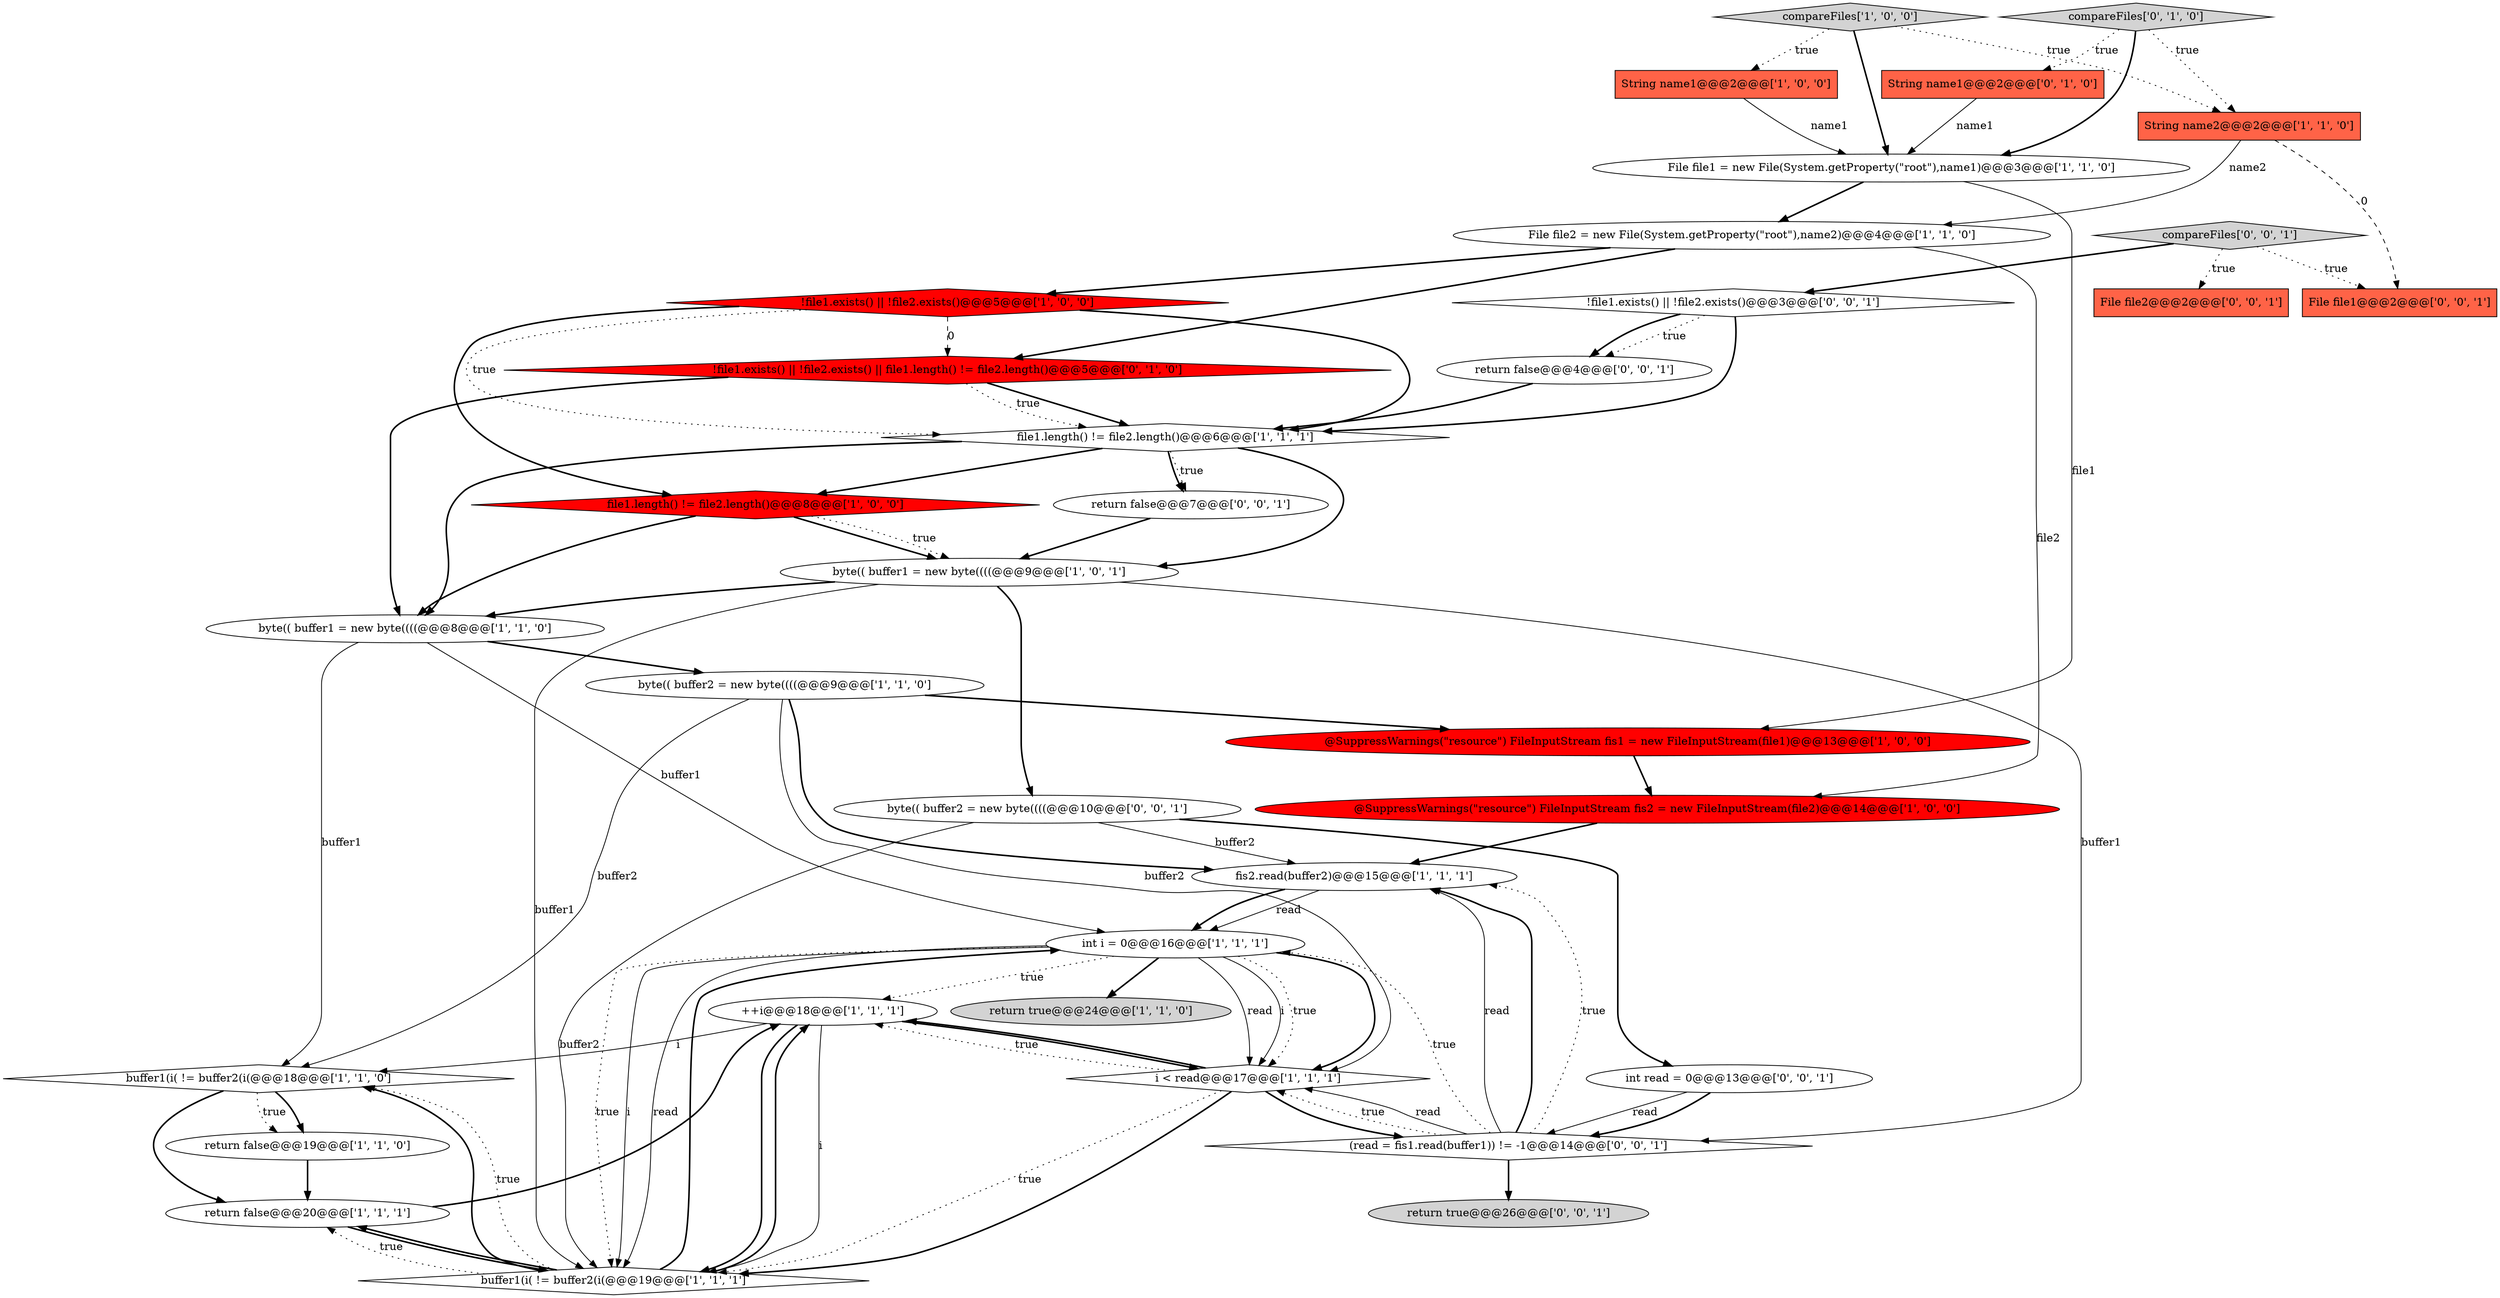digraph {
2 [style = filled, label = "@SuppressWarnings(\"resource\") FileInputStream fis2 = new FileInputStream(file2)@@@14@@@['1', '0', '0']", fillcolor = red, shape = ellipse image = "AAA1AAABBB1BBB"];
14 [style = filled, label = "byte(( buffer2 = new byte((((@@@9@@@['1', '1', '0']", fillcolor = white, shape = ellipse image = "AAA0AAABBB1BBB"];
13 [style = filled, label = "int i = 0@@@16@@@['1', '1', '1']", fillcolor = white, shape = ellipse image = "AAA0AAABBB1BBB"];
30 [style = filled, label = "(read = fis1.read(buffer1)) != -1@@@14@@@['0', '0', '1']", fillcolor = white, shape = diamond image = "AAA0AAABBB3BBB"];
32 [style = filled, label = "!file1.exists() || !file2.exists()@@@3@@@['0', '0', '1']", fillcolor = white, shape = diamond image = "AAA0AAABBB3BBB"];
4 [style = filled, label = "file1.length() != file2.length()@@@8@@@['1', '0', '0']", fillcolor = red, shape = diamond image = "AAA1AAABBB1BBB"];
11 [style = filled, label = "@SuppressWarnings(\"resource\") FileInputStream fis1 = new FileInputStream(file1)@@@13@@@['1', '0', '0']", fillcolor = red, shape = ellipse image = "AAA1AAABBB1BBB"];
3 [style = filled, label = "buffer1(i( != buffer2(i(@@@18@@@['1', '1', '0']", fillcolor = white, shape = diamond image = "AAA0AAABBB1BBB"];
17 [style = filled, label = "file1.length() != file2.length()@@@6@@@['1', '1', '1']", fillcolor = white, shape = diamond image = "AAA0AAABBB1BBB"];
28 [style = filled, label = "compareFiles['0', '0', '1']", fillcolor = lightgray, shape = diamond image = "AAA0AAABBB3BBB"];
8 [style = filled, label = "++i@@@18@@@['1', '1', '1']", fillcolor = white, shape = ellipse image = "AAA0AAABBB1BBB"];
6 [style = filled, label = "return false@@@20@@@['1', '1', '1']", fillcolor = white, shape = ellipse image = "AAA0AAABBB1BBB"];
29 [style = filled, label = "return false@@@7@@@['0', '0', '1']", fillcolor = white, shape = ellipse image = "AAA0AAABBB3BBB"];
15 [style = filled, label = "compareFiles['1', '0', '0']", fillcolor = lightgray, shape = diamond image = "AAA0AAABBB1BBB"];
0 [style = filled, label = "fis2.read(buffer2)@@@15@@@['1', '1', '1']", fillcolor = white, shape = ellipse image = "AAA0AAABBB1BBB"];
1 [style = filled, label = "i < read@@@17@@@['1', '1', '1']", fillcolor = white, shape = diamond image = "AAA0AAABBB1BBB"];
24 [style = filled, label = "String name1@@@2@@@['0', '1', '0']", fillcolor = tomato, shape = box image = "AAA0AAABBB2BBB"];
33 [style = filled, label = "return false@@@4@@@['0', '0', '1']", fillcolor = white, shape = ellipse image = "AAA0AAABBB3BBB"];
5 [style = filled, label = "buffer1(i( != buffer2(i(@@@19@@@['1', '1', '1']", fillcolor = white, shape = diamond image = "AAA0AAABBB1BBB"];
31 [style = filled, label = "File file1@@@2@@@['0', '0', '1']", fillcolor = tomato, shape = box image = "AAA0AAABBB3BBB"];
12 [style = filled, label = "byte(( buffer1 = new byte((((@@@9@@@['1', '0', '1']", fillcolor = white, shape = ellipse image = "AAA0AAABBB1BBB"];
23 [style = filled, label = "compareFiles['0', '1', '0']", fillcolor = lightgray, shape = diamond image = "AAA0AAABBB2BBB"];
19 [style = filled, label = "return false@@@19@@@['1', '1', '0']", fillcolor = white, shape = ellipse image = "AAA0AAABBB1BBB"];
34 [style = filled, label = "int read = 0@@@13@@@['0', '0', '1']", fillcolor = white, shape = ellipse image = "AAA0AAABBB3BBB"];
27 [style = filled, label = "byte(( buffer2 = new byte((((@@@10@@@['0', '0', '1']", fillcolor = white, shape = ellipse image = "AAA0AAABBB3BBB"];
26 [style = filled, label = "File file2@@@2@@@['0', '0', '1']", fillcolor = tomato, shape = box image = "AAA0AAABBB3BBB"];
18 [style = filled, label = "byte(( buffer1 = new byte((((@@@8@@@['1', '1', '0']", fillcolor = white, shape = ellipse image = "AAA0AAABBB1BBB"];
16 [style = filled, label = "String name2@@@2@@@['1', '1', '0']", fillcolor = tomato, shape = box image = "AAA0AAABBB1BBB"];
9 [style = filled, label = "File file1 = new File(System.getProperty(\"root\"),name1)@@@3@@@['1', '1', '0']", fillcolor = white, shape = ellipse image = "AAA0AAABBB1BBB"];
25 [style = filled, label = "return true@@@26@@@['0', '0', '1']", fillcolor = lightgray, shape = ellipse image = "AAA0AAABBB3BBB"];
22 [style = filled, label = "!file1.exists() || !file2.exists() || file1.length() != file2.length()@@@5@@@['0', '1', '0']", fillcolor = red, shape = diamond image = "AAA1AAABBB2BBB"];
10 [style = filled, label = "!file1.exists() || !file2.exists()@@@5@@@['1', '0', '0']", fillcolor = red, shape = diamond image = "AAA1AAABBB1BBB"];
7 [style = filled, label = "String name1@@@2@@@['1', '0', '0']", fillcolor = tomato, shape = box image = "AAA0AAABBB1BBB"];
20 [style = filled, label = "return true@@@24@@@['1', '1', '0']", fillcolor = lightgray, shape = ellipse image = "AAA0AAABBB1BBB"];
21 [style = filled, label = "File file2 = new File(System.getProperty(\"root\"),name2)@@@4@@@['1', '1', '0']", fillcolor = white, shape = ellipse image = "AAA0AAABBB1BBB"];
1->5 [style = bold, label=""];
5->3 [style = bold, label=""];
21->10 [style = bold, label=""];
0->13 [style = bold, label=""];
16->31 [style = dashed, label="0"];
27->0 [style = solid, label="buffer2"];
27->5 [style = solid, label="buffer2"];
30->0 [style = dotted, label="true"];
13->5 [style = dotted, label="true"];
10->17 [style = bold, label=""];
10->22 [style = dashed, label="0"];
1->30 [style = bold, label=""];
15->7 [style = dotted, label="true"];
21->2 [style = solid, label="file2"];
13->1 [style = bold, label=""];
14->1 [style = solid, label="buffer2"];
12->5 [style = solid, label="buffer1"];
8->1 [style = bold, label=""];
3->19 [style = bold, label=""];
34->30 [style = solid, label="read"];
12->18 [style = bold, label=""];
9->21 [style = bold, label=""];
7->9 [style = solid, label="name1"];
24->9 [style = solid, label="name1"];
14->11 [style = bold, label=""];
13->1 [style = solid, label="read"];
5->6 [style = dotted, label="true"];
16->21 [style = solid, label="name2"];
4->18 [style = bold, label=""];
5->3 [style = dotted, label="true"];
15->16 [style = dotted, label="true"];
19->6 [style = bold, label=""];
0->13 [style = solid, label="read"];
30->0 [style = solid, label="read"];
22->18 [style = bold, label=""];
5->6 [style = bold, label=""];
21->22 [style = bold, label=""];
15->9 [style = bold, label=""];
1->8 [style = dotted, label="true"];
22->17 [style = bold, label=""];
12->30 [style = solid, label="buffer1"];
32->17 [style = bold, label=""];
23->24 [style = dotted, label="true"];
23->16 [style = dotted, label="true"];
1->8 [style = bold, label=""];
13->1 [style = solid, label="i"];
13->5 [style = solid, label="i"];
3->6 [style = bold, label=""];
32->33 [style = bold, label=""];
32->33 [style = dotted, label="true"];
28->32 [style = bold, label=""];
10->17 [style = dotted, label="true"];
6->5 [style = bold, label=""];
2->0 [style = bold, label=""];
17->12 [style = bold, label=""];
27->34 [style = bold, label=""];
30->13 [style = dotted, label="true"];
13->8 [style = dotted, label="true"];
5->13 [style = bold, label=""];
18->13 [style = solid, label="buffer1"];
4->12 [style = bold, label=""];
30->0 [style = bold, label=""];
17->29 [style = dotted, label="true"];
13->5 [style = solid, label="read"];
4->12 [style = dotted, label="true"];
12->27 [style = bold, label=""];
17->4 [style = bold, label=""];
33->17 [style = bold, label=""];
14->3 [style = solid, label="buffer2"];
5->8 [style = bold, label=""];
28->31 [style = dotted, label="true"];
30->1 [style = dotted, label="true"];
8->3 [style = solid, label="i"];
30->1 [style = solid, label="read"];
30->25 [style = bold, label=""];
9->11 [style = solid, label="file1"];
18->3 [style = solid, label="buffer1"];
34->30 [style = bold, label=""];
11->2 [style = bold, label=""];
13->1 [style = dotted, label="true"];
29->12 [style = bold, label=""];
3->19 [style = dotted, label="true"];
8->5 [style = bold, label=""];
14->0 [style = bold, label=""];
8->5 [style = solid, label="i"];
28->26 [style = dotted, label="true"];
6->8 [style = bold, label=""];
10->4 [style = bold, label=""];
22->17 [style = dotted, label="true"];
17->29 [style = bold, label=""];
23->9 [style = bold, label=""];
18->14 [style = bold, label=""];
1->5 [style = dotted, label="true"];
17->18 [style = bold, label=""];
13->20 [style = bold, label=""];
}
